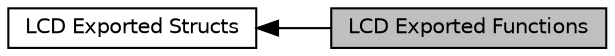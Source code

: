 digraph "LCD Exported Functions"
{
  edge [fontname="Helvetica",fontsize="10",labelfontname="Helvetica",labelfontsize="10"];
  node [fontname="Helvetica",fontsize="10",shape=box];
  rankdir=LR;
  Node1 [label="LCD Exported Functions",height=0.2,width=0.4,color="black", fillcolor="grey75", style="filled", fontcolor="black",tooltip=" "];
  Node2 [label="LCD Exported Structs",height=0.2,width=0.4,color="black", fillcolor="white", style="filled",URL="$d9/d02/group___n_a_n_o100___l_c_d___e_x_p_o_r_t_e_d___s_t_r_u_c_t_s.html",tooltip=" "];
  Node2->Node1 [shape=plaintext, dir="back", style="solid"];
}

